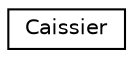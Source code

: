 digraph "Graphe hiérarchique des classes"
{
  edge [fontname="Helvetica",fontsize="10",labelfontname="Helvetica",labelfontsize="10"];
  node [fontname="Helvetica",fontsize="10",shape=record];
  rankdir="LR";
  Node0 [label="Caissier",height=0.2,width=0.4,color="black", fillcolor="white", style="filled",URL="$classCaissier.html"];
}

